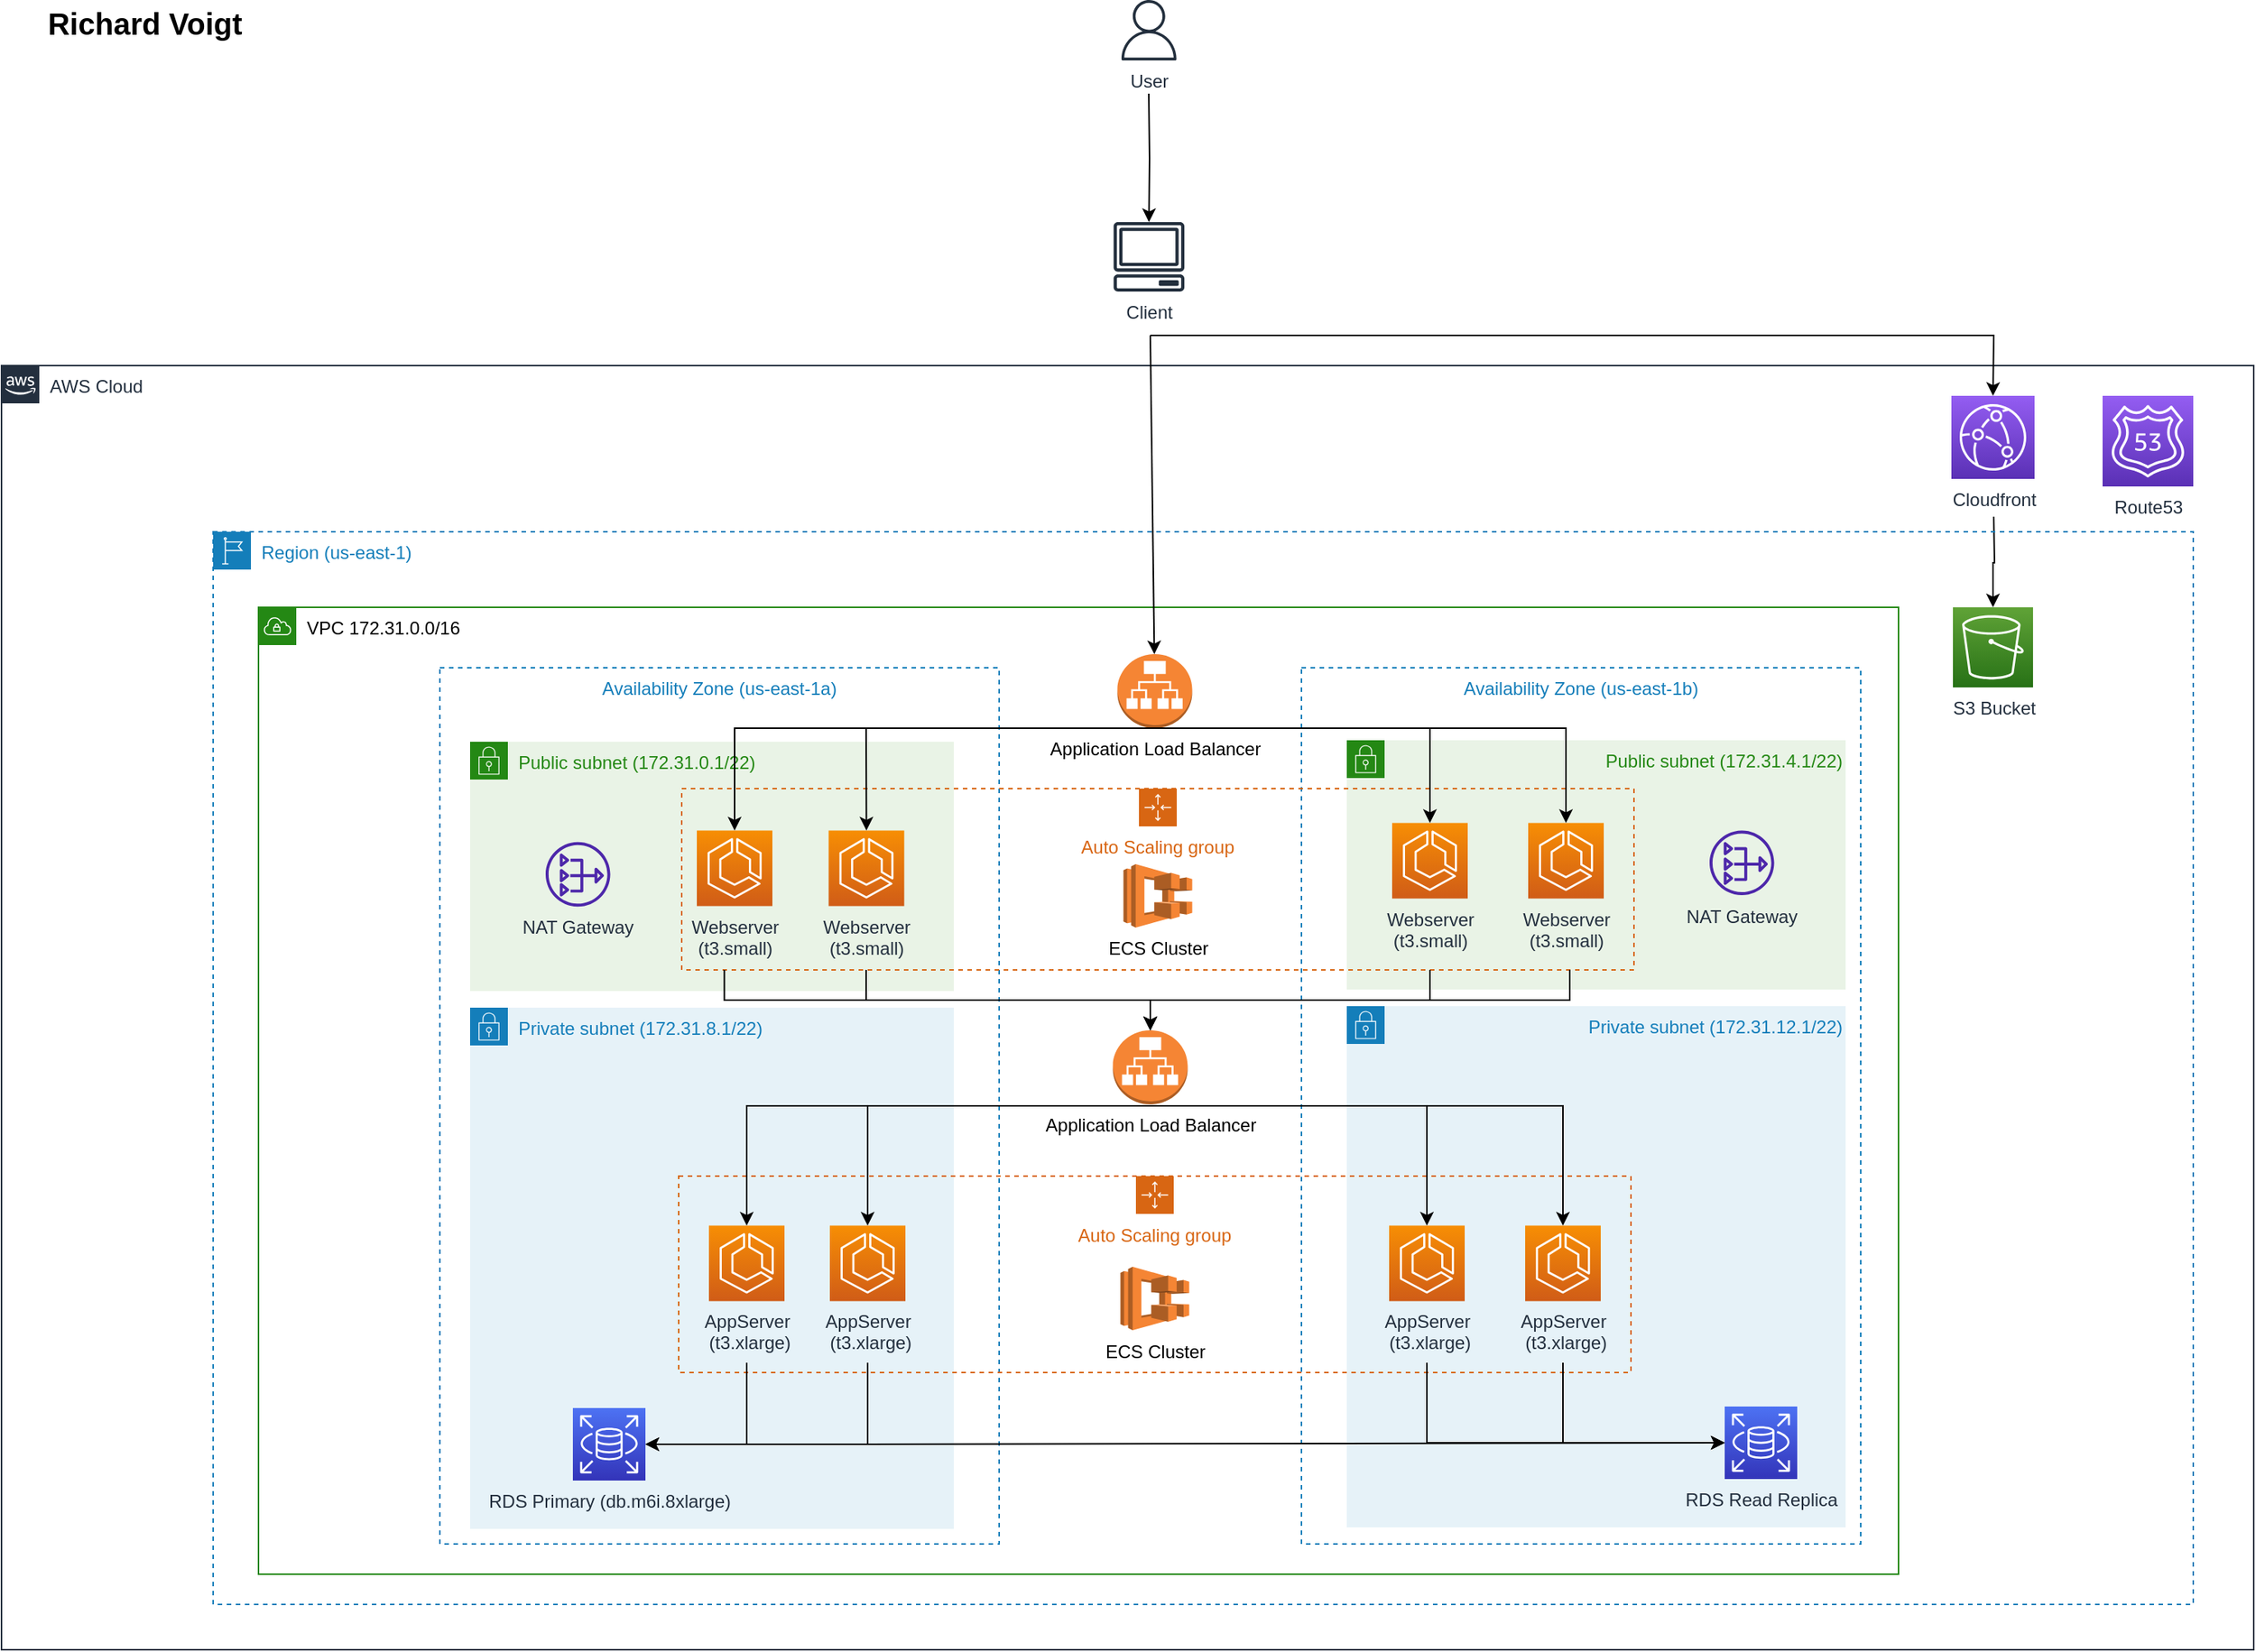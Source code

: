<mxfile version="20.8.15" type="device" pages="2"><diagram name="SocialMedia" id="OacWTsAvT_9BPvwJoviU"><mxGraphModel dx="1147" dy="599" grid="1" gridSize="10" guides="1" tooltips="1" connect="1" arrows="1" fold="1" page="1" pageScale="1" pageWidth="1169" pageHeight="827" math="0" shadow="0"><root><mxCell id="0"/><mxCell id="1" parent="0"/><mxCell id="ef4YsFidPtbpXQ-mxA92-7" value="Availability Zone (us-east-1a)" style="fillColor=none;strokeColor=#147EBA;dashed=1;verticalAlign=top;fontStyle=0;fontColor=#147EBA;" parent="1" vertex="1"><mxGeometry x="290" y="442" width="370" height="580" as="geometry"/></mxCell><mxCell id="ef4YsFidPtbpXQ-mxA92-11" value="Private subnet (172.31.8.1/22)" style="points=[[0,0],[0.25,0],[0.5,0],[0.75,0],[1,0],[1,0.25],[1,0.5],[1,0.75],[1,1],[0.75,1],[0.5,1],[0.25,1],[0,1],[0,0.75],[0,0.5],[0,0.25]];outlineConnect=0;gradientColor=none;html=1;whiteSpace=wrap;fontSize=12;fontStyle=0;container=1;pointerEvents=0;collapsible=0;recursiveResize=0;shape=mxgraph.aws4.group;grIcon=mxgraph.aws4.group_security_group;grStroke=0;strokeColor=#147EBA;fillColor=#E6F2F8;verticalAlign=top;align=left;spacingLeft=30;fontColor=#147EBA;dashed=0;" parent="1" vertex="1"><mxGeometry x="310" y="667" width="320" height="345" as="geometry"/></mxCell><mxCell id="ef4YsFidPtbpXQ-mxA92-1" value="AWS Cloud" style="points=[[0,0],[0.25,0],[0.5,0],[0.75,0],[1,0],[1,0.25],[1,0.5],[1,0.75],[1,1],[0.75,1],[0.5,1],[0.25,1],[0,1],[0,0.75],[0,0.5],[0,0.25]];outlineConnect=0;gradientColor=none;html=1;whiteSpace=wrap;fontSize=12;fontStyle=0;container=0;pointerEvents=0;collapsible=0;recursiveResize=0;shape=mxgraph.aws4.group;grIcon=mxgraph.aws4.group_aws_cloud_alt;strokeColor=#232F3E;fillColor=none;verticalAlign=top;align=left;spacingLeft=30;fontColor=#232F3E;dashed=0;" parent="1" vertex="1"><mxGeometry y="242" width="1490" height="850" as="geometry"/></mxCell><mxCell id="ef4YsFidPtbpXQ-mxA92-49" style="edgeStyle=orthogonalEdgeStyle;rounded=0;orthogonalLoop=1;jettySize=auto;html=1;" parent="1" target="ef4YsFidPtbpXQ-mxA92-14" edge="1"><mxGeometry relative="1" as="geometry"><mxPoint x="759" y="62" as="sourcePoint"/></mxGeometry></mxCell><mxCell id="ef4YsFidPtbpXQ-mxA92-13" value="User" style="sketch=0;outlineConnect=0;fontColor=#232F3E;gradientColor=none;fillColor=#232F3D;strokeColor=none;dashed=0;verticalLabelPosition=bottom;verticalAlign=top;align=center;html=1;fontSize=12;fontStyle=0;aspect=fixed;pointerEvents=1;shape=mxgraph.aws4.user;" parent="1" vertex="1"><mxGeometry x="739.14" width="40" height="40" as="geometry"/></mxCell><mxCell id="ef4YsFidPtbpXQ-mxA92-14" value="Client" style="sketch=0;outlineConnect=0;fontColor=#232F3E;gradientColor=none;fillColor=#232F3D;strokeColor=none;dashed=0;verticalLabelPosition=bottom;verticalAlign=top;align=center;html=1;fontSize=12;fontStyle=0;aspect=fixed;pointerEvents=1;shape=mxgraph.aws4.client;" parent="1" vertex="1"><mxGeometry x="735.54" y="147" width="47.21" height="46" as="geometry"/></mxCell><mxCell id="ef4YsFidPtbpXQ-mxA92-15" value="S3 Bucket" style="sketch=0;points=[[0,0,0],[0.25,0,0],[0.5,0,0],[0.75,0,0],[1,0,0],[0,1,0],[0.25,1,0],[0.5,1,0],[0.75,1,0],[1,1,0],[0,0.25,0],[0,0.5,0],[0,0.75,0],[1,0.25,0],[1,0.5,0],[1,0.75,0]];outlineConnect=0;fontColor=#232F3E;gradientColor=#60A337;gradientDirection=north;fillColor=#277116;strokeColor=#ffffff;dashed=0;verticalLabelPosition=bottom;verticalAlign=top;align=center;html=1;fontSize=12;fontStyle=0;aspect=fixed;shape=mxgraph.aws4.resourceIcon;resIcon=mxgraph.aws4.s3;" parent="1" vertex="1"><mxGeometry x="1291" y="402" width="53" height="53" as="geometry"/></mxCell><mxCell id="ef4YsFidPtbpXQ-mxA92-50" style="edgeStyle=orthogonalEdgeStyle;rounded=0;orthogonalLoop=1;jettySize=auto;html=1;" parent="1" target="ef4YsFidPtbpXQ-mxA92-15" edge="1"><mxGeometry relative="1" as="geometry"><mxPoint x="1318" y="342" as="sourcePoint"/></mxGeometry></mxCell><mxCell id="ef4YsFidPtbpXQ-mxA92-16" value="Cloudfront" style="sketch=0;points=[[0,0,0],[0.25,0,0],[0.5,0,0],[0.75,0,0],[1,0,0],[0,1,0],[0.25,1,0],[0.5,1,0],[0.75,1,0],[1,1,0],[0,0.25,0],[0,0.5,0],[0,0.75,0],[1,0.25,0],[1,0.5,0],[1,0.75,0]];outlineConnect=0;fontColor=#232F3E;gradientColor=#945DF2;gradientDirection=north;fillColor=#5A30B5;strokeColor=#ffffff;dashed=0;verticalLabelPosition=bottom;verticalAlign=top;align=center;html=1;fontSize=12;fontStyle=0;aspect=fixed;shape=mxgraph.aws4.resourceIcon;resIcon=mxgraph.aws4.cloudfront;" parent="1" vertex="1"><mxGeometry x="1290" y="262" width="55" height="55" as="geometry"/></mxCell><mxCell id="ef4YsFidPtbpXQ-mxA92-3" value="Region (us-east-1)" style="points=[[0,0],[0.25,0],[0.5,0],[0.75,0],[1,0],[1,0.25],[1,0.5],[1,0.75],[1,1],[0.75,1],[0.5,1],[0.25,1],[0,1],[0,0.75],[0,0.5],[0,0.25]];outlineConnect=0;gradientColor=none;html=1;whiteSpace=wrap;fontSize=12;fontStyle=0;container=0;pointerEvents=0;collapsible=0;recursiveResize=0;shape=mxgraph.aws4.group;grIcon=mxgraph.aws4.group_region;strokeColor=#147EBA;fillColor=none;verticalAlign=top;align=left;spacingLeft=30;fontColor=#147EBA;dashed=1;" parent="1" vertex="1"><mxGeometry x="140" y="352" width="1310" height="710" as="geometry"/></mxCell><mxCell id="ef4YsFidPtbpXQ-mxA92-6" value="&lt;font color=&quot;#000000&quot;&gt;VPC&amp;nbsp;172.31.0.0/16&lt;/font&gt;" style="points=[[0,0],[0.25,0],[0.5,0],[0.75,0],[1,0],[1,0.25],[1,0.5],[1,0.75],[1,1],[0.75,1],[0.5,1],[0.25,1],[0,1],[0,0.75],[0,0.5],[0,0.25]];outlineConnect=0;gradientColor=none;html=1;whiteSpace=wrap;fontSize=12;fontStyle=0;container=0;pointerEvents=0;collapsible=0;recursiveResize=0;shape=mxgraph.aws4.group;grIcon=mxgraph.aws4.group_vpc;strokeColor=#248814;fillColor=none;verticalAlign=top;align=left;spacingLeft=30;fontColor=#AAB7B8;dashed=0;" parent="1" vertex="1"><mxGeometry x="170" y="402" width="1085" height="640" as="geometry"/></mxCell><mxCell id="ef4YsFidPtbpXQ-mxA92-8" value="Availability Zone (us-east-1b)" style="fillColor=none;strokeColor=#147EBA;dashed=1;verticalAlign=top;fontStyle=0;fontColor=#147EBA;" parent="1" vertex="1"><mxGeometry x="860" y="442" width="370" height="580" as="geometry"/></mxCell><mxCell id="ef4YsFidPtbpXQ-mxA92-9" value="Public subnet (172.31.0.1/22)" style="points=[[0,0],[0.25,0],[0.5,0],[0.75,0],[1,0],[1,0.25],[1,0.5],[1,0.75],[1,1],[0.75,1],[0.5,1],[0.25,1],[0,1],[0,0.75],[0,0.5],[0,0.25]];outlineConnect=0;gradientColor=none;html=1;whiteSpace=wrap;fontSize=12;fontStyle=0;container=1;pointerEvents=0;collapsible=0;recursiveResize=0;shape=mxgraph.aws4.group;grIcon=mxgraph.aws4.group_security_group;grStroke=0;strokeColor=#248814;fillColor=#E9F3E6;verticalAlign=top;align=left;spacingLeft=30;fontColor=#248814;dashed=0;" parent="1" vertex="1"><mxGeometry x="310" y="491" width="320" height="165" as="geometry"/></mxCell><mxCell id="ef4YsFidPtbpXQ-mxA92-43" value="NAT Gateway" style="sketch=0;outlineConnect=0;fontColor=#232F3E;gradientColor=none;fillColor=#4D27AA;strokeColor=none;dashed=0;verticalLabelPosition=bottom;verticalAlign=top;align=center;html=1;fontSize=12;fontStyle=0;aspect=fixed;pointerEvents=1;shape=mxgraph.aws4.nat_gateway;" parent="ef4YsFidPtbpXQ-mxA92-9" vertex="1"><mxGeometry x="50" y="66.37" width="42.75" height="42.75" as="geometry"/></mxCell><mxCell id="ef4YsFidPtbpXQ-mxA92-10" value="Public subnet (172.31.4.1/22)" style="points=[[0,0],[0.25,0],[0.5,0],[0.75,0],[1,0],[1,0.25],[1,0.5],[1,0.75],[1,1],[0.75,1],[0.5,1],[0.25,1],[0,1],[0,0.75],[0,0.5],[0,0.25]];outlineConnect=0;gradientColor=none;html=1;whiteSpace=wrap;fontSize=12;fontStyle=0;container=1;pointerEvents=0;collapsible=0;recursiveResize=0;shape=mxgraph.aws4.group;grIcon=mxgraph.aws4.group_security_group;grStroke=0;strokeColor=#248814;fillColor=#E9F3E6;verticalAlign=top;align=right;spacingLeft=30;fontColor=#248814;dashed=0;" parent="1" vertex="1"><mxGeometry x="890" y="490" width="330" height="165" as="geometry"/></mxCell><mxCell id="ef4YsFidPtbpXQ-mxA92-12" value="Private subnet (172.31.12.1/22)" style="points=[[0,0],[0.25,0],[0.5,0],[0.75,0],[1,0],[1,0.25],[1,0.5],[1,0.75],[1,1],[0.75,1],[0.5,1],[0.25,1],[0,1],[0,0.75],[0,0.5],[0,0.25]];outlineConnect=0;gradientColor=none;html=1;whiteSpace=wrap;fontSize=12;fontStyle=0;container=1;pointerEvents=0;collapsible=0;recursiveResize=0;shape=mxgraph.aws4.group;grIcon=mxgraph.aws4.group_security_group;grStroke=0;strokeColor=#147EBA;fillColor=#E6F2F8;verticalAlign=top;align=right;spacingLeft=30;fontColor=#147EBA;dashed=0;" parent="1" vertex="1"><mxGeometry x="890" y="666" width="330" height="345" as="geometry"/></mxCell><mxCell id="ef4YsFidPtbpXQ-mxA92-24" value="RDS Read Replica" style="sketch=0;points=[[0,0,0],[0.25,0,0],[0.5,0,0],[0.75,0,0],[1,0,0],[0,1,0],[0.25,1,0],[0.5,1,0],[0.75,1,0],[1,1,0],[0,0.25,0],[0,0.5,0],[0,0.75,0],[1,0.25,0],[1,0.5,0],[1,0.75,0]];outlineConnect=0;fontColor=#232F3E;gradientColor=#4D72F3;gradientDirection=north;fillColor=#3334B9;strokeColor=#ffffff;dashed=0;verticalLabelPosition=bottom;verticalAlign=top;align=center;html=1;fontSize=12;fontStyle=0;aspect=fixed;shape=mxgraph.aws4.resourceIcon;resIcon=mxgraph.aws4.rds;" parent="ef4YsFidPtbpXQ-mxA92-12" vertex="1"><mxGeometry x="250" y="265" width="48" height="48" as="geometry"/></mxCell><mxCell id="ef4YsFidPtbpXQ-mxA92-36" value="AppServer&lt;br&gt;&amp;nbsp;(t3.xlarge)" style="sketch=0;points=[[0,0,0],[0.25,0,0],[0.5,0,0],[0.75,0,0],[1,0,0],[0,1,0],[0.25,1,0],[0.5,1,0],[0.75,1,0],[1,1,0],[0,0.25,0],[0,0.5,0],[0,0.75,0],[1,0.25,0],[1,0.5,0],[1,0.75,0]];outlineConnect=0;fontColor=#232F3E;gradientColor=#F78E04;gradientDirection=north;fillColor=#D05C17;strokeColor=#ffffff;dashed=0;verticalLabelPosition=bottom;verticalAlign=top;align=center;html=1;fontSize=12;fontStyle=0;aspect=fixed;shape=mxgraph.aws4.resourceIcon;resIcon=mxgraph.aws4.ecs;" parent="ef4YsFidPtbpXQ-mxA92-12" vertex="1"><mxGeometry x="-422" y="145.25" width="50" height="50" as="geometry"/></mxCell><mxCell id="ef4YsFidPtbpXQ-mxA92-39" value="AppServer&lt;br style=&quot;border-color: var(--border-color);&quot;&gt;&amp;nbsp;(t3.xlarge)" style="sketch=0;points=[[0,0,0],[0.25,0,0],[0.5,0,0],[0.75,0,0],[1,0,0],[0,1,0],[0.25,1,0],[0.5,1,0],[0.75,1,0],[1,1,0],[0,0.25,0],[0,0.5,0],[0,0.75,0],[1,0.25,0],[1,0.5,0],[1,0.75,0]];outlineConnect=0;fontColor=#232F3E;gradientColor=#F78E04;gradientDirection=north;fillColor=#D05C17;strokeColor=#ffffff;dashed=0;verticalLabelPosition=bottom;verticalAlign=top;align=center;html=1;fontSize=12;fontStyle=0;aspect=fixed;shape=mxgraph.aws4.resourceIcon;resIcon=mxgraph.aws4.ecs;" parent="ef4YsFidPtbpXQ-mxA92-12" vertex="1"><mxGeometry x="-342.0" y="145.25" width="50" height="50" as="geometry"/></mxCell><mxCell id="ef4YsFidPtbpXQ-mxA92-37" value="Auto Scaling group" style="points=[[0,0],[0.25,0],[0.5,0],[0.75,0],[1,0],[1,0.25],[1,0.5],[1,0.75],[1,1],[0.75,1],[0.5,1],[0.25,1],[0,1],[0,0.75],[0,0.5],[0,0.25]];outlineConnect=0;gradientColor=none;html=1;whiteSpace=wrap;fontSize=12;fontStyle=0;container=0;pointerEvents=0;collapsible=0;recursiveResize=0;shape=mxgraph.aws4.groupCenter;grIcon=mxgraph.aws4.group_auto_scaling_group;grStroke=1;strokeColor=#D86613;fillColor=none;verticalAlign=top;align=center;fontColor=#D86613;dashed=1;spacingTop=25;" parent="ef4YsFidPtbpXQ-mxA92-12" vertex="1"><mxGeometry x="-442" y="112.5" width="630" height="130" as="geometry"/></mxCell><mxCell id="ef4YsFidPtbpXQ-mxA92-41" value="AppServer&lt;br style=&quot;border-color: var(--border-color);&quot;&gt;&amp;nbsp;(t3.xlarge)" style="sketch=0;points=[[0,0,0],[0.25,0,0],[0.5,0,0],[0.75,0,0],[1,0,0],[0,1,0],[0.25,1,0],[0.5,1,0],[0.75,1,0],[1,1,0],[0,0.25,0],[0,0.5,0],[0,0.75,0],[1,0.25,0],[1,0.5,0],[1,0.75,0]];outlineConnect=0;fontColor=#232F3E;gradientColor=#F78E04;gradientDirection=north;fillColor=#D05C17;strokeColor=#ffffff;dashed=0;verticalLabelPosition=bottom;verticalAlign=top;align=center;html=1;fontSize=12;fontStyle=0;aspect=fixed;shape=mxgraph.aws4.resourceIcon;resIcon=mxgraph.aws4.ecs;" parent="ef4YsFidPtbpXQ-mxA92-12" vertex="1"><mxGeometry x="28" y="145.25" width="50" height="50" as="geometry"/></mxCell><mxCell id="ef4YsFidPtbpXQ-mxA92-40" value="AppServer&lt;br style=&quot;border-color: var(--border-color);&quot;&gt;&amp;nbsp;(t3.xlarge)" style="sketch=0;points=[[0,0,0],[0.25,0,0],[0.5,0,0],[0.75,0,0],[1,0,0],[0,1,0],[0.25,1,0],[0.5,1,0],[0.75,1,0],[1,1,0],[0,0.25,0],[0,0.5,0],[0,0.75,0],[1,0.25,0],[1,0.5,0],[1,0.75,0]];outlineConnect=0;fontColor=#232F3E;gradientColor=#F78E04;gradientDirection=north;fillColor=#D05C17;strokeColor=#ffffff;dashed=0;verticalLabelPosition=bottom;verticalAlign=top;align=center;html=1;fontSize=12;fontStyle=0;aspect=fixed;shape=mxgraph.aws4.resourceIcon;resIcon=mxgraph.aws4.ecs;" parent="ef4YsFidPtbpXQ-mxA92-12" vertex="1"><mxGeometry x="118" y="145.25" width="50" height="50" as="geometry"/></mxCell><mxCell id="ef4YsFidPtbpXQ-mxA92-38" value="ECS Cluster" style="outlineConnect=0;dashed=0;verticalLabelPosition=bottom;verticalAlign=top;align=center;html=1;shape=mxgraph.aws3.ecs;fillColor=#F58534;gradientColor=none;" parent="ef4YsFidPtbpXQ-mxA92-12" vertex="1"><mxGeometry x="-149.75" y="172.5" width="45.5" height="42" as="geometry"/></mxCell><mxCell id="5rNxVwNg9_xrQVungNLV-18" value="" style="endArrow=classic;html=1;rounded=0;fontColor=#000000;entryX=0;entryY=0.5;entryDx=0;entryDy=0;entryPerimeter=0;" edge="1" parent="ef4YsFidPtbpXQ-mxA92-12" target="ef4YsFidPtbpXQ-mxA92-24"><mxGeometry width="50" height="50" relative="1" as="geometry"><mxPoint x="53" y="236" as="sourcePoint"/><mxPoint x="-482" y="300" as="targetPoint"/><Array as="points"><mxPoint x="53" y="289"/></Array></mxGeometry></mxCell><mxCell id="5rNxVwNg9_xrQVungNLV-19" value="" style="endArrow=classic;html=1;rounded=0;fontColor=#000000;entryX=0;entryY=0.5;entryDx=0;entryDy=0;entryPerimeter=0;" edge="1" parent="ef4YsFidPtbpXQ-mxA92-12" target="ef4YsFidPtbpXQ-mxA92-24"><mxGeometry width="50" height="50" relative="1" as="geometry"><mxPoint x="143" y="236" as="sourcePoint"/><mxPoint x="260.0" y="290" as="targetPoint"/><Array as="points"><mxPoint x="143" y="289"/></Array></mxGeometry></mxCell><mxCell id="5rNxVwNg9_xrQVungNLV-20" value="" style="endArrow=classic;html=1;rounded=0;fontColor=#000000;entryX=0;entryY=0.5;entryDx=0;entryDy=0;entryPerimeter=0;" edge="1" parent="ef4YsFidPtbpXQ-mxA92-12" target="ef4YsFidPtbpXQ-mxA92-24"><mxGeometry width="50" height="50" relative="1" as="geometry"><mxPoint x="-317" y="236" as="sourcePoint"/><mxPoint x="260.0" y="290" as="targetPoint"/><Array as="points"><mxPoint x="-317" y="290"/></Array></mxGeometry></mxCell><mxCell id="ef4YsFidPtbpXQ-mxA92-29" value="Webserver&lt;br&gt;(t3.small)" style="sketch=0;points=[[0,0,0],[0.25,0,0],[0.5,0,0],[0.75,0,0],[1,0,0],[0,1,0],[0.25,1,0],[0.5,1,0],[0.75,1,0],[1,1,0],[0,0.25,0],[0,0.5,0],[0,0.75,0],[1,0.25,0],[1,0.5,0],[1,0.75,0]];outlineConnect=0;fontColor=#232F3E;gradientColor=#F78E04;gradientDirection=north;fillColor=#D05C17;strokeColor=#ffffff;dashed=0;verticalLabelPosition=bottom;verticalAlign=top;align=center;html=1;fontSize=12;fontStyle=0;aspect=fixed;shape=mxgraph.aws4.resourceIcon;resIcon=mxgraph.aws4.ecs;" parent="1" vertex="1"><mxGeometry x="460" y="549.75" width="50" height="50" as="geometry"/></mxCell><mxCell id="ef4YsFidPtbpXQ-mxA92-31" value="Auto Scaling group" style="points=[[0,0],[0.25,0],[0.5,0],[0.75,0],[1,0],[1,0.25],[1,0.5],[1,0.75],[1,1],[0.75,1],[0.5,1],[0.25,1],[0,1],[0,0.75],[0,0.5],[0,0.25]];outlineConnect=0;gradientColor=none;html=1;whiteSpace=wrap;fontSize=12;fontStyle=0;container=0;pointerEvents=0;collapsible=0;recursiveResize=0;shape=mxgraph.aws4.groupCenter;grIcon=mxgraph.aws4.group_auto_scaling_group;grStroke=1;strokeColor=#D86613;fillColor=none;verticalAlign=top;align=center;fontColor=#D86613;dashed=1;spacingTop=25;" parent="1" vertex="1"><mxGeometry x="450" y="522" width="630" height="120" as="geometry"/></mxCell><mxCell id="ef4YsFidPtbpXQ-mxA92-33" value="Webserver&lt;br style=&quot;border-color: var(--border-color);&quot;&gt;(t3.small)" style="sketch=0;points=[[0,0,0],[0.25,0,0],[0.5,0,0],[0.75,0,0],[1,0,0],[0,1,0],[0.25,1,0],[0.5,1,0],[0.75,1,0],[1,1,0],[0,0.25,0],[0,0.5,0],[0,0.75,0],[1,0.25,0],[1,0.5,0],[1,0.75,0]];outlineConnect=0;fontColor=#232F3E;gradientColor=#F78E04;gradientDirection=north;fillColor=#D05C17;strokeColor=#ffffff;dashed=0;verticalLabelPosition=bottom;verticalAlign=top;align=center;html=1;fontSize=12;fontStyle=0;aspect=fixed;shape=mxgraph.aws4.resourceIcon;resIcon=mxgraph.aws4.ecs;" parent="1" vertex="1"><mxGeometry x="920" y="544.75" width="50" height="50" as="geometry"/></mxCell><mxCell id="ef4YsFidPtbpXQ-mxA92-23" value="RDS Primary (db.m6i.8xlarge)" style="sketch=0;points=[[0,0,0],[0.25,0,0],[0.5,0,0],[0.75,0,0],[1,0,0],[0,1,0],[0.25,1,0],[0.5,1,0],[0.75,1,0],[1,1,0],[0,0.25,0],[0,0.5,0],[0,0.75,0],[1,0.25,0],[1,0.5,0],[1,0.75,0]];outlineConnect=0;fontColor=#232F3E;gradientColor=#4D72F3;gradientDirection=north;fillColor=#3334B9;strokeColor=#ffffff;dashed=0;verticalLabelPosition=bottom;verticalAlign=top;align=center;html=1;fontSize=12;fontStyle=0;aspect=fixed;shape=mxgraph.aws4.resourceIcon;resIcon=mxgraph.aws4.rds;" parent="1" vertex="1"><mxGeometry x="378" y="932" width="48" height="48" as="geometry"/></mxCell><mxCell id="ef4YsFidPtbpXQ-mxA92-35" value="ECS Cluster" style="outlineConnect=0;dashed=0;verticalLabelPosition=bottom;verticalAlign=top;align=center;html=1;shape=mxgraph.aws3.ecs;fillColor=#F58534;gradientColor=none;" parent="1" vertex="1"><mxGeometry x="742.25" y="572" width="45.5" height="42" as="geometry"/></mxCell><mxCell id="ef4YsFidPtbpXQ-mxA92-32" value="Webserver&lt;br style=&quot;border-color: var(--border-color);&quot;&gt;(t3.small)" style="sketch=0;points=[[0,0,0],[0.25,0,0],[0.5,0,0],[0.75,0,0],[1,0,0],[0,1,0],[0.25,1,0],[0.5,1,0],[0.75,1,0],[1,1,0],[0,0.25,0],[0,0.5,0],[0,0.75,0],[1,0.25,0],[1,0.5,0],[1,0.75,0]];outlineConnect=0;fontColor=#232F3E;gradientColor=#F78E04;gradientDirection=north;fillColor=#D05C17;strokeColor=#ffffff;dashed=0;verticalLabelPosition=bottom;verticalAlign=top;align=center;html=1;fontSize=12;fontStyle=0;aspect=fixed;shape=mxgraph.aws4.resourceIcon;resIcon=mxgraph.aws4.ecs;" parent="1" vertex="1"><mxGeometry x="547.21" y="549.75" width="50" height="50" as="geometry"/></mxCell><mxCell id="ef4YsFidPtbpXQ-mxA92-34" value="Webserver&lt;br style=&quot;border-color: var(--border-color);&quot;&gt;(t3.small)" style="sketch=0;points=[[0,0,0],[0.25,0,0],[0.5,0,0],[0.75,0,0],[1,0,0],[0,1,0],[0.25,1,0],[0.5,1,0],[0.75,1,0],[1,1,0],[0,0.25,0],[0,0.5,0],[0,0.75,0],[1,0.25,0],[1,0.5,0],[1,0.75,0]];outlineConnect=0;fontColor=#232F3E;gradientColor=#F78E04;gradientDirection=north;fillColor=#D05C17;strokeColor=#ffffff;dashed=0;verticalLabelPosition=bottom;verticalAlign=top;align=center;html=1;fontSize=12;fontStyle=0;aspect=fixed;shape=mxgraph.aws4.resourceIcon;resIcon=mxgraph.aws4.ecs;" parent="1" vertex="1"><mxGeometry x="1010" y="544.75" width="50" height="50" as="geometry"/></mxCell><mxCell id="ef4YsFidPtbpXQ-mxA92-17" value="NAT Gateway" style="sketch=0;outlineConnect=0;fontColor=#232F3E;gradientColor=none;fillColor=#4D27AA;strokeColor=none;dashed=0;verticalLabelPosition=bottom;verticalAlign=top;align=center;html=1;fontSize=12;fontStyle=0;aspect=fixed;pointerEvents=1;shape=mxgraph.aws4.nat_gateway;" parent="1" vertex="1"><mxGeometry x="1130" y="549.75" width="42.75" height="42.75" as="geometry"/></mxCell><mxCell id="ef4YsFidPtbpXQ-mxA92-47" value="Application Load Balancer" style="outlineConnect=0;dashed=0;verticalLabelPosition=bottom;verticalAlign=top;align=center;html=1;shape=mxgraph.aws3.application_load_balancer;fillColor=#F58534;gradientColor=none;" parent="1" vertex="1"><mxGeometry x="738.25" y="433" width="49.5" height="49" as="geometry"/></mxCell><mxCell id="ef4YsFidPtbpXQ-mxA92-48" value="Application Load Balancer" style="outlineConnect=0;dashed=0;verticalLabelPosition=bottom;verticalAlign=top;align=center;html=1;shape=mxgraph.aws3.application_load_balancer;fillColor=#F58534;gradientColor=none;" parent="1" vertex="1"><mxGeometry x="735.25" y="682" width="49.5" height="49" as="geometry"/></mxCell><mxCell id="ef4YsFidPtbpXQ-mxA92-51" value="Route53" style="sketch=0;points=[[0,0,0],[0.25,0,0],[0.5,0,0],[0.75,0,0],[1,0,0],[0,1,0],[0.25,1,0],[0.5,1,0],[0.75,1,0],[1,1,0],[0,0.25,0],[0,0.5,0],[0,0.75,0],[1,0.25,0],[1,0.5,0],[1,0.75,0]];outlineConnect=0;fontColor=#232F3E;gradientColor=#945DF2;gradientDirection=north;fillColor=#5A30B5;strokeColor=#ffffff;dashed=0;verticalLabelPosition=bottom;verticalAlign=top;align=center;html=1;fontSize=12;fontStyle=0;aspect=fixed;shape=mxgraph.aws4.resourceIcon;resIcon=mxgraph.aws4.route_53;" parent="1" vertex="1"><mxGeometry x="1390" y="262" width="60" height="60" as="geometry"/></mxCell><mxCell id="5rNxVwNg9_xrQVungNLV-1" value="" style="endArrow=classic;html=1;rounded=0;fontColor=#000000;" edge="1" parent="1" target="ef4YsFidPtbpXQ-mxA92-47"><mxGeometry width="50" height="50" relative="1" as="geometry"><mxPoint x="760" y="222" as="sourcePoint"/><mxPoint x="890" y="362" as="targetPoint"/></mxGeometry></mxCell><mxCell id="5rNxVwNg9_xrQVungNLV-2" value="" style="endArrow=classic;html=1;rounded=0;fontColor=#000000;entryX=0.5;entryY=0;entryDx=0;entryDy=0;entryPerimeter=0;" edge="1" parent="1" target="ef4YsFidPtbpXQ-mxA92-16"><mxGeometry width="50" height="50" relative="1" as="geometry"><mxPoint x="760" y="222" as="sourcePoint"/><mxPoint x="772.674" y="443" as="targetPoint"/><Array as="points"><mxPoint x="1318" y="222"/></Array></mxGeometry></mxCell><mxCell id="5rNxVwNg9_xrQVungNLV-3" value="" style="endArrow=classic;html=1;rounded=0;fontColor=#000000;exitX=0.5;exitY=1;exitDx=0;exitDy=0;exitPerimeter=0;entryX=0.5;entryY=0;entryDx=0;entryDy=0;entryPerimeter=0;" edge="1" parent="1" source="ef4YsFidPtbpXQ-mxA92-47" target="ef4YsFidPtbpXQ-mxA92-32"><mxGeometry width="50" height="50" relative="1" as="geometry"><mxPoint x="810" y="722" as="sourcePoint"/><mxPoint x="860" y="672" as="targetPoint"/><Array as="points"><mxPoint x="572" y="482"/></Array></mxGeometry></mxCell><mxCell id="5rNxVwNg9_xrQVungNLV-4" value="" style="endArrow=classic;html=1;rounded=0;fontColor=#000000;exitX=0.5;exitY=1;exitDx=0;exitDy=0;exitPerimeter=0;entryX=0.5;entryY=0;entryDx=0;entryDy=0;entryPerimeter=0;" edge="1" parent="1" source="ef4YsFidPtbpXQ-mxA92-47" target="ef4YsFidPtbpXQ-mxA92-33"><mxGeometry width="50" height="50" relative="1" as="geometry"><mxPoint x="773" y="492" as="sourcePoint"/><mxPoint x="582.21" y="559.75" as="targetPoint"/><Array as="points"><mxPoint x="945" y="482"/></Array></mxGeometry></mxCell><mxCell id="5rNxVwNg9_xrQVungNLV-5" value="" style="endArrow=classic;html=1;rounded=0;fontColor=#000000;entryX=0.5;entryY=0;entryDx=0;entryDy=0;entryPerimeter=0;" edge="1" parent="1" target="ef4YsFidPtbpXQ-mxA92-34"><mxGeometry width="50" height="50" relative="1" as="geometry"><mxPoint x="760" y="482" as="sourcePoint"/><mxPoint x="1030" y="352" as="targetPoint"/><Array as="points"><mxPoint x="1035" y="482"/></Array></mxGeometry></mxCell><mxCell id="5rNxVwNg9_xrQVungNLV-6" value="" style="endArrow=classic;html=1;rounded=0;fontColor=#000000;entryX=0.5;entryY=0;entryDx=0;entryDy=0;entryPerimeter=0;" edge="1" parent="1" target="ef4YsFidPtbpXQ-mxA92-29"><mxGeometry width="50" height="50" relative="1" as="geometry"><mxPoint x="760" y="482" as="sourcePoint"/><mxPoint x="650" y="382" as="targetPoint"/><Array as="points"><mxPoint x="485" y="482"/></Array></mxGeometry></mxCell><mxCell id="5rNxVwNg9_xrQVungNLV-8" value="" style="endArrow=classic;html=1;rounded=0;fontColor=#000000;entryX=0.5;entryY=0;entryDx=0;entryDy=0;entryPerimeter=0;" edge="1" parent="1" target="ef4YsFidPtbpXQ-mxA92-48"><mxGeometry width="50" height="50" relative="1" as="geometry"><mxPoint x="572" y="642" as="sourcePoint"/><mxPoint x="758.0" y="682" as="targetPoint"/><Array as="points"><mxPoint x="572" y="662"/><mxPoint x="760" y="662"/></Array></mxGeometry></mxCell><mxCell id="5rNxVwNg9_xrQVungNLV-9" value="" style="endArrow=classic;html=1;rounded=0;fontColor=#000000;" edge="1" parent="1"><mxGeometry width="50" height="50" relative="1" as="geometry"><mxPoint x="478.21" y="642" as="sourcePoint"/><mxPoint x="760" y="682" as="targetPoint"/><Array as="points"><mxPoint x="478.21" y="662"/><mxPoint x="760" y="662"/></Array></mxGeometry></mxCell><mxCell id="5rNxVwNg9_xrQVungNLV-10" value="" style="endArrow=classic;html=1;rounded=0;fontColor=#000000;entryX=0.5;entryY=0;entryDx=0;entryDy=0;entryPerimeter=0;" edge="1" parent="1" target="ef4YsFidPtbpXQ-mxA92-48"><mxGeometry width="50" height="50" relative="1" as="geometry"><mxPoint x="945" y="642" as="sourcePoint"/><mxPoint x="770" y="692" as="targetPoint"/><Array as="points"><mxPoint x="945" y="662"/><mxPoint x="760" y="662"/></Array></mxGeometry></mxCell><mxCell id="5rNxVwNg9_xrQVungNLV-11" value="" style="endArrow=classic;html=1;rounded=0;fontColor=#000000;entryX=0.5;entryY=0;entryDx=0;entryDy=0;entryPerimeter=0;" edge="1" parent="1" target="ef4YsFidPtbpXQ-mxA92-48"><mxGeometry width="50" height="50" relative="1" as="geometry"><mxPoint x="1037.5" y="642" as="sourcePoint"/><mxPoint x="852.5" y="682" as="targetPoint"/><Array as="points"><mxPoint x="1037.5" y="662"/><mxPoint x="760" y="662"/></Array></mxGeometry></mxCell><mxCell id="5rNxVwNg9_xrQVungNLV-12" value="" style="endArrow=classic;html=1;rounded=0;fontColor=#000000;entryX=0.5;entryY=0;entryDx=0;entryDy=0;entryPerimeter=0;" edge="1" parent="1" target="ef4YsFidPtbpXQ-mxA92-36"><mxGeometry width="50" height="50" relative="1" as="geometry"><mxPoint x="760" y="732" as="sourcePoint"/><mxPoint x="770" y="692" as="targetPoint"/><Array as="points"><mxPoint x="493" y="732"/><mxPoint x="493" y="752"/></Array></mxGeometry></mxCell><mxCell id="5rNxVwNg9_xrQVungNLV-13" value="" style="endArrow=classic;html=1;rounded=0;fontColor=#000000;entryX=0.5;entryY=0;entryDx=0;entryDy=0;entryPerimeter=0;" edge="1" parent="1" target="ef4YsFidPtbpXQ-mxA92-39"><mxGeometry width="50" height="50" relative="1" as="geometry"><mxPoint x="760" y="732" as="sourcePoint"/><mxPoint x="460" y="832.25" as="targetPoint"/><Array as="points"><mxPoint x="573" y="732"/></Array></mxGeometry></mxCell><mxCell id="5rNxVwNg9_xrQVungNLV-14" value="" style="endArrow=classic;html=1;rounded=0;fontColor=#000000;entryX=0.5;entryY=0;entryDx=0;entryDy=0;entryPerimeter=0;" edge="1" parent="1" target="ef4YsFidPtbpXQ-mxA92-40"><mxGeometry width="50" height="50" relative="1" as="geometry"><mxPoint x="760" y="732" as="sourcePoint"/><mxPoint x="583" y="821.25" as="targetPoint"/><Array as="points"><mxPoint x="1033" y="732"/></Array></mxGeometry></mxCell><mxCell id="5rNxVwNg9_xrQVungNLV-15" value="" style="endArrow=classic;html=1;rounded=0;fontColor=#000000;entryX=0.5;entryY=0;entryDx=0;entryDy=0;entryPerimeter=0;" edge="1" parent="1" target="ef4YsFidPtbpXQ-mxA92-41"><mxGeometry width="50" height="50" relative="1" as="geometry"><mxPoint x="760" y="732" as="sourcePoint"/><mxPoint x="1043" y="821.25" as="targetPoint"/><Array as="points"><mxPoint x="943" y="732"/></Array></mxGeometry></mxCell><mxCell id="5rNxVwNg9_xrQVungNLV-16" value="" style="endArrow=classic;html=1;rounded=0;fontColor=#000000;entryX=1;entryY=0.5;entryDx=0;entryDy=0;entryPerimeter=0;" edge="1" parent="1" target="ef4YsFidPtbpXQ-mxA92-23"><mxGeometry width="50" height="50" relative="1" as="geometry"><mxPoint x="493" y="902" as="sourcePoint"/><mxPoint x="597.21" y="1071.25" as="targetPoint"/><Array as="points"><mxPoint x="493" y="956"/></Array></mxGeometry></mxCell><mxCell id="5rNxVwNg9_xrQVungNLV-17" value="" style="endArrow=classic;html=1;rounded=0;fontColor=#000000;entryX=1;entryY=0.5;entryDx=0;entryDy=0;entryPerimeter=0;" edge="1" parent="1" target="ef4YsFidPtbpXQ-mxA92-23"><mxGeometry width="50" height="50" relative="1" as="geometry"><mxPoint x="573" y="912" as="sourcePoint"/><mxPoint x="408" y="966" as="targetPoint"/><Array as="points"><mxPoint x="573" y="956"/></Array></mxGeometry></mxCell><mxCell id="5rNxVwNg9_xrQVungNLV-21" value="Richard Voigt" style="text;html=1;strokeColor=none;fillColor=none;align=center;verticalAlign=middle;whiteSpace=wrap;rounded=0;fontColor=#000000;fontSize=20;fontStyle=1" vertex="1" parent="1"><mxGeometry width="190" height="30" as="geometry"/></mxCell></root></mxGraphModel></diagram><diagram id="3VKmF8HQIXufhyWg3zcv" name="Serverless"><mxGraphModel dx="1434" dy="749" grid="1" gridSize="10" guides="1" tooltips="1" connect="1" arrows="1" fold="1" page="1" pageScale="1" pageWidth="1169" pageHeight="827" math="0" shadow="0"><root><mxCell id="0"/><mxCell id="1" parent="0"/><mxCell id="OaTFXnOO_D-rNCwHt23e-3" value="AWS Cloud" style="points=[[0,0],[0.25,0],[0.5,0],[0.75,0],[1,0],[1,0.25],[1,0.5],[1,0.75],[1,1],[0.75,1],[0.5,1],[0.25,1],[0,1],[0,0.75],[0,0.5],[0,0.25]];outlineConnect=0;gradientColor=none;html=1;whiteSpace=wrap;fontSize=12;fontStyle=0;container=0;pointerEvents=0;collapsible=0;recursiveResize=0;shape=mxgraph.aws4.group;grIcon=mxgraph.aws4.group_aws_cloud_alt;strokeColor=#232F3E;fillColor=none;verticalAlign=top;align=left;spacingLeft=30;fontColor=#232F3E;dashed=0;" vertex="1" parent="1"><mxGeometry x="10" y="252" width="860" height="488" as="geometry"/></mxCell><mxCell id="OaTFXnOO_D-rNCwHt23e-4" style="edgeStyle=orthogonalEdgeStyle;rounded=0;orthogonalLoop=1;jettySize=auto;html=1;" edge="1" parent="1" target="OaTFXnOO_D-rNCwHt23e-6"><mxGeometry relative="1" as="geometry"><mxPoint x="249" y="72" as="sourcePoint"/></mxGeometry></mxCell><mxCell id="OaTFXnOO_D-rNCwHt23e-5" value="User" style="sketch=0;outlineConnect=0;fontColor=#232F3E;gradientColor=none;fillColor=#232F3D;strokeColor=none;dashed=0;verticalLabelPosition=bottom;verticalAlign=top;align=center;html=1;fontSize=12;fontStyle=0;aspect=fixed;pointerEvents=1;shape=mxgraph.aws4.user;" vertex="1" parent="1"><mxGeometry x="229.14" y="10" width="40" height="40" as="geometry"/></mxCell><mxCell id="OaTFXnOO_D-rNCwHt23e-6" value="Client" style="sketch=0;outlineConnect=0;fontColor=#232F3E;gradientColor=none;fillColor=#232F3D;strokeColor=none;dashed=0;verticalLabelPosition=bottom;verticalAlign=top;align=center;html=1;fontSize=12;fontStyle=0;aspect=fixed;pointerEvents=1;shape=mxgraph.aws4.client;" vertex="1" parent="1"><mxGeometry x="225.54" y="157" width="47.21" height="46" as="geometry"/></mxCell><mxCell id="OaTFXnOO_D-rNCwHt23e-7" value="S3 Bucket" style="sketch=0;points=[[0,0,0],[0.25,0,0],[0.5,0,0],[0.75,0,0],[1,0,0],[0,1,0],[0.25,1,0],[0.5,1,0],[0.75,1,0],[1,1,0],[0,0.25,0],[0,0.5,0],[0,0.75,0],[1,0.25,0],[1,0.5,0],[1,0.75,0]];outlineConnect=0;fontColor=#232F3E;gradientColor=#60A337;gradientDirection=north;fillColor=#277116;strokeColor=#ffffff;dashed=0;verticalLabelPosition=bottom;verticalAlign=top;align=center;html=1;fontSize=12;fontStyle=0;aspect=fixed;shape=mxgraph.aws4.resourceIcon;resIcon=mxgraph.aws4.s3;" vertex="1" parent="1"><mxGeometry x="660" y="421" width="53" height="53" as="geometry"/></mxCell><mxCell id="OaTFXnOO_D-rNCwHt23e-8" style="edgeStyle=orthogonalEdgeStyle;rounded=0;orthogonalLoop=1;jettySize=auto;html=1;" edge="1" parent="1" target="OaTFXnOO_D-rNCwHt23e-7"><mxGeometry relative="1" as="geometry"><mxPoint x="687.0" y="361" as="sourcePoint"/></mxGeometry></mxCell><mxCell id="OaTFXnOO_D-rNCwHt23e-9" value="Cloudfront" style="sketch=0;points=[[0,0,0],[0.25,0,0],[0.5,0,0],[0.75,0,0],[1,0,0],[0,1,0],[0.25,1,0],[0.5,1,0],[0.75,1,0],[1,1,0],[0,0.25,0],[0,0.5,0],[0,0.75,0],[1,0.25,0],[1,0.5,0],[1,0.75,0]];outlineConnect=0;fontColor=#232F3E;gradientColor=#945DF2;gradientDirection=north;fillColor=#5A30B5;strokeColor=#ffffff;dashed=0;verticalLabelPosition=bottom;verticalAlign=top;align=center;html=1;fontSize=12;fontStyle=0;aspect=fixed;shape=mxgraph.aws4.resourceIcon;resIcon=mxgraph.aws4.cloudfront;" vertex="1" parent="1"><mxGeometry x="660" y="290" width="55" height="55" as="geometry"/></mxCell><mxCell id="OaTFXnOO_D-rNCwHt23e-10" value="Region (us-east-1)" style="points=[[0,0],[0.25,0],[0.5,0],[0.75,0],[1,0],[1,0.25],[1,0.5],[1,0.75],[1,1],[0.75,1],[0.5,1],[0.25,1],[0,1],[0,0.75],[0,0.5],[0,0.25]];outlineConnect=0;gradientColor=none;html=1;whiteSpace=wrap;fontSize=12;fontStyle=0;container=0;pointerEvents=0;collapsible=0;recursiveResize=0;shape=mxgraph.aws4.group;grIcon=mxgraph.aws4.group_region;strokeColor=#147EBA;fillColor=none;verticalAlign=top;align=left;spacingLeft=30;fontColor=#147EBA;dashed=1;" vertex="1" parent="1"><mxGeometry x="70" y="380" width="770" height="330" as="geometry"/></mxCell><mxCell id="OaTFXnOO_D-rNCwHt23e-37" value="Route53" style="sketch=0;points=[[0,0,0],[0.25,0,0],[0.5,0,0],[0.75,0,0],[1,0,0],[0,1,0],[0.25,1,0],[0.5,1,0],[0.75,1,0],[1,1,0],[0,0.25,0],[0,0.5,0],[0,0.75,0],[1,0.25,0],[1,0.5,0],[1,0.75,0]];outlineConnect=0;fontColor=#232F3E;gradientColor=#945DF2;gradientDirection=north;fillColor=#5A30B5;strokeColor=#ffffff;dashed=0;verticalLabelPosition=bottom;verticalAlign=top;align=center;html=1;fontSize=12;fontStyle=0;aspect=fixed;shape=mxgraph.aws4.resourceIcon;resIcon=mxgraph.aws4.route_53;" vertex="1" parent="1"><mxGeometry x="760" y="290" width="57.5" height="57.5" as="geometry"/></mxCell><mxCell id="OaTFXnOO_D-rNCwHt23e-39" value="" style="endArrow=classic;html=1;rounded=0;fontColor=#000000;entryX=0.5;entryY=0;entryDx=0;entryDy=0;entryPerimeter=0;" edge="1" parent="1" target="OaTFXnOO_D-rNCwHt23e-9"><mxGeometry width="50" height="50" relative="1" as="geometry"><mxPoint x="250" y="232" as="sourcePoint"/><mxPoint x="262.674" y="453" as="targetPoint"/><Array as="points"><mxPoint x="687" y="232"/></Array></mxGeometry></mxCell><mxCell id="OaTFXnOO_D-rNCwHt23e-54" value="Richard Voigt" style="text;html=1;strokeColor=none;fillColor=none;align=center;verticalAlign=middle;whiteSpace=wrap;rounded=0;fontColor=#000000;fontSize=20;fontStyle=1" vertex="1" parent="1"><mxGeometry x="10" y="10" width="190" height="30" as="geometry"/></mxCell><mxCell id="OaTFXnOO_D-rNCwHt23e-65" style="edgeStyle=orthogonalEdgeStyle;rounded=0;orthogonalLoop=1;jettySize=auto;html=1;fontSize=20;fontColor=#000000;exitX=1;exitY=0.5;exitDx=0;exitDy=0;exitPerimeter=0;" edge="1" parent="1" source="OaTFXnOO_D-rNCwHt23e-56" target="OaTFXnOO_D-rNCwHt23e-58"><mxGeometry relative="1" as="geometry"><mxPoint x="250" y="540" as="sourcePoint"/></mxGeometry></mxCell><mxCell id="OaTFXnOO_D-rNCwHt23e-56" value="AWS Lambda" style="sketch=0;points=[[0,0,0],[0.25,0,0],[0.5,0,0],[0.75,0,0],[1,0,0],[0,1,0],[0.25,1,0],[0.5,1,0],[0.75,1,0],[1,1,0],[0,0.25,0],[0,0.5,0],[0,0.75,0],[1,0.25,0],[1,0.5,0],[1,0.75,0]];outlineConnect=0;fontColor=#232F3E;gradientColor=#F78E04;gradientDirection=north;fillColor=#D05C17;strokeColor=#ffffff;dashed=0;verticalLabelPosition=bottom;verticalAlign=top;align=center;html=1;fontSize=12;fontStyle=0;aspect=fixed;shape=mxgraph.aws4.resourceIcon;resIcon=mxgraph.aws4.lambda;" vertex="1" parent="1"><mxGeometry x="220.14" y="600" width="58" height="58" as="geometry"/></mxCell><mxCell id="OaTFXnOO_D-rNCwHt23e-57" value="AWS Cognito" style="sketch=0;points=[[0,0,0],[0.25,0,0],[0.5,0,0],[0.75,0,0],[1,0,0],[0,1,0],[0.25,1,0],[0.5,1,0],[0.75,1,0],[1,1,0],[0,0.25,0],[0,0.5,0],[0,0.75,0],[1,0.25,0],[1,0.5,0],[1,0.75,0]];outlineConnect=0;fontColor=#232F3E;gradientColor=#F54749;gradientDirection=north;fillColor=#C7131F;strokeColor=#ffffff;dashed=0;verticalLabelPosition=bottom;verticalAlign=top;align=center;html=1;fontSize=12;fontStyle=0;aspect=fixed;shape=mxgraph.aws4.resourceIcon;resIcon=mxgraph.aws4.cognito;" vertex="1" parent="1"><mxGeometry x="418" y="414" width="56" height="56" as="geometry"/></mxCell><mxCell id="OaTFXnOO_D-rNCwHt23e-58" value="AWS DynamoDB" style="sketch=0;points=[[0,0,0],[0.25,0,0],[0.5,0,0],[0.75,0,0],[1,0,0],[0,1,0],[0.25,1,0],[0.5,1,0],[0.75,1,0],[1,1,0],[0,0.25,0],[0,0.5,0],[0,0.75,0],[1,0.25,0],[1,0.5,0],[1,0.75,0]];outlineConnect=0;fontColor=#232F3E;gradientColor=#4D72F3;gradientDirection=north;fillColor=#3334B9;strokeColor=#ffffff;dashed=0;verticalLabelPosition=bottom;verticalAlign=top;align=center;html=1;fontSize=12;fontStyle=0;aspect=fixed;shape=mxgraph.aws4.resourceIcon;resIcon=mxgraph.aws4.dynamodb;" vertex="1" parent="1"><mxGeometry x="421" y="600" width="58" height="58" as="geometry"/></mxCell><mxCell id="OaTFXnOO_D-rNCwHt23e-64" style="edgeStyle=orthogonalEdgeStyle;rounded=0;orthogonalLoop=1;jettySize=auto;html=1;entryX=0.5;entryY=0;entryDx=0;entryDy=0;entryPerimeter=0;fontSize=20;fontColor=#000000;startArrow=none;" edge="1" parent="1" source="OaTFXnOO_D-rNCwHt23e-59" target="OaTFXnOO_D-rNCwHt23e-56"><mxGeometry relative="1" as="geometry"><mxPoint x="250" y="370" as="sourcePoint"/></mxGeometry></mxCell><mxCell id="OaTFXnOO_D-rNCwHt23e-61" value="" style="endArrow=classic;html=1;rounded=0;fontSize=20;fontColor=#000000;entryX=0.5;entryY=0;entryDx=0;entryDy=0;entryPerimeter=0;" edge="1" parent="1" target="OaTFXnOO_D-rNCwHt23e-59"><mxGeometry width="50" height="50" relative="1" as="geometry"><mxPoint x="250" y="232" as="sourcePoint"/><mxPoint x="140" y="290" as="targetPoint"/></mxGeometry></mxCell><mxCell id="OaTFXnOO_D-rNCwHt23e-66" value="" style="endArrow=classic;html=1;rounded=0;fontSize=20;fontColor=#000000;" edge="1" parent="1" target="OaTFXnOO_D-rNCwHt23e-57"><mxGeometry width="50" height="50" relative="1" as="geometry"><mxPoint x="250" y="232" as="sourcePoint"/><mxPoint x="445.5" y="280.5" as="targetPoint"/><Array as="points"><mxPoint x="446" y="232"/></Array></mxGeometry></mxCell><mxCell id="OaTFXnOO_D-rNCwHt23e-59" value="AWS API Gateway" style="sketch=0;points=[[0,0,0],[0.25,0,0],[0.5,0,0],[0.75,0,0],[1,0,0],[0,1,0],[0.25,1,0],[0.5,1,0],[0.75,1,0],[1,1,0],[0,0.25,0],[0,0.5,0],[0,0.75,0],[1,0.25,0],[1,0.5,0],[1,0.75,0]];outlineConnect=0;fontColor=#232F3E;gradientColor=#945DF2;gradientDirection=north;fillColor=#5A30B5;strokeColor=#ffffff;dashed=0;verticalLabelPosition=bottom;verticalAlign=top;align=center;html=1;fontSize=12;fontStyle=0;aspect=fixed;shape=mxgraph.aws4.resourceIcon;resIcon=mxgraph.aws4.api_gateway;" vertex="1" parent="1"><mxGeometry x="220.14" y="414" width="58" height="58" as="geometry"/></mxCell></root></mxGraphModel></diagram></mxfile>